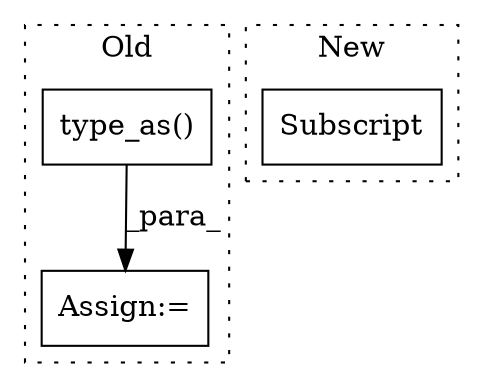 digraph G {
subgraph cluster0 {
1 [label="type_as()" a="75" s="2992,3023" l="23,1" shape="box"];
3 [label="Assign:=" a="68" s="2989" l="3" shape="box"];
label = "Old";
style="dotted";
}
subgraph cluster1 {
2 [label="Subscript" a="63" s="3212,0" l="20,0" shape="box"];
label = "New";
style="dotted";
}
1 -> 3 [label="_para_"];
}